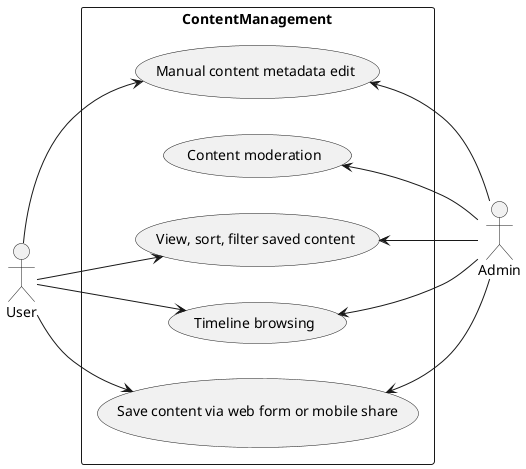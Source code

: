 @startuml
left to right direction
actor User
actor Admin
rectangle ContentManagement {
  ( Manual content metadata edit )
  ( Content moderation )
  ( View, sort, filter saved content )
  ( Timeline browsing )
  ( Save content via web form or mobile share )




  User --> ( Manual content metadata edit )
  User --> ( View, sort, filter saved content )
  User --> ( Save content via web form or mobile share )
  User --> ( Timeline browsing )  
  


  ( Manual content metadata edit ) <-- Admin
  ( Content moderation )<-- Admin
  ( View, sort, filter saved content ) <-- Admin
  ( Timeline browsing ) <-- Admin
  ( Save content via web form or mobile share ) <-- Admin

}
@enduml
